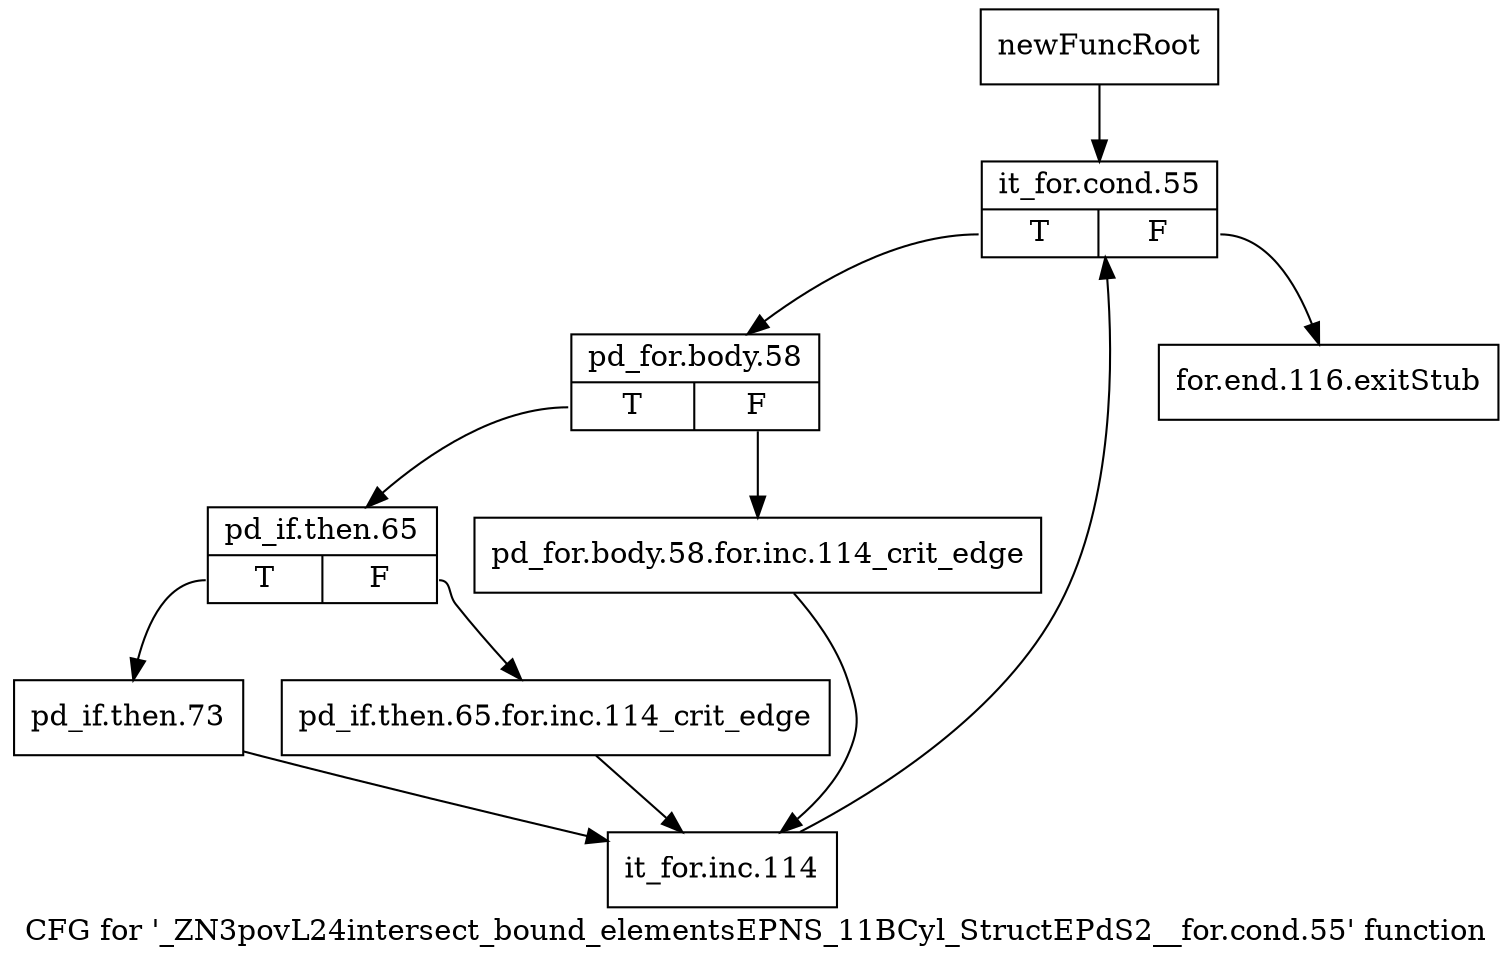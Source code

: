 digraph "CFG for '_ZN3povL24intersect_bound_elementsEPNS_11BCyl_StructEPdS2__for.cond.55' function" {
	label="CFG for '_ZN3povL24intersect_bound_elementsEPNS_11BCyl_StructEPdS2__for.cond.55' function";

	Node0x22ee150 [shape=record,label="{newFuncRoot}"];
	Node0x22ee150 -> Node0x22ee1f0;
	Node0x22ee1a0 [shape=record,label="{for.end.116.exitStub}"];
	Node0x22ee1f0 [shape=record,label="{it_for.cond.55|{<s0>T|<s1>F}}"];
	Node0x22ee1f0:s0 -> Node0x22ee240;
	Node0x22ee1f0:s1 -> Node0x22ee1a0;
	Node0x22ee240 [shape=record,label="{pd_for.body.58|{<s0>T|<s1>F}}"];
	Node0x22ee240:s0 -> Node0x22ee2e0;
	Node0x22ee240:s1 -> Node0x22ee290;
	Node0x22ee290 [shape=record,label="{pd_for.body.58.for.inc.114_crit_edge}"];
	Node0x22ee290 -> Node0x22ee3d0;
	Node0x22ee2e0 [shape=record,label="{pd_if.then.65|{<s0>T|<s1>F}}"];
	Node0x22ee2e0:s0 -> Node0x22ee380;
	Node0x22ee2e0:s1 -> Node0x22ee330;
	Node0x22ee330 [shape=record,label="{pd_if.then.65.for.inc.114_crit_edge}"];
	Node0x22ee330 -> Node0x22ee3d0;
	Node0x22ee380 [shape=record,label="{pd_if.then.73}"];
	Node0x22ee380 -> Node0x22ee3d0;
	Node0x22ee3d0 [shape=record,label="{it_for.inc.114}"];
	Node0x22ee3d0 -> Node0x22ee1f0;
}

